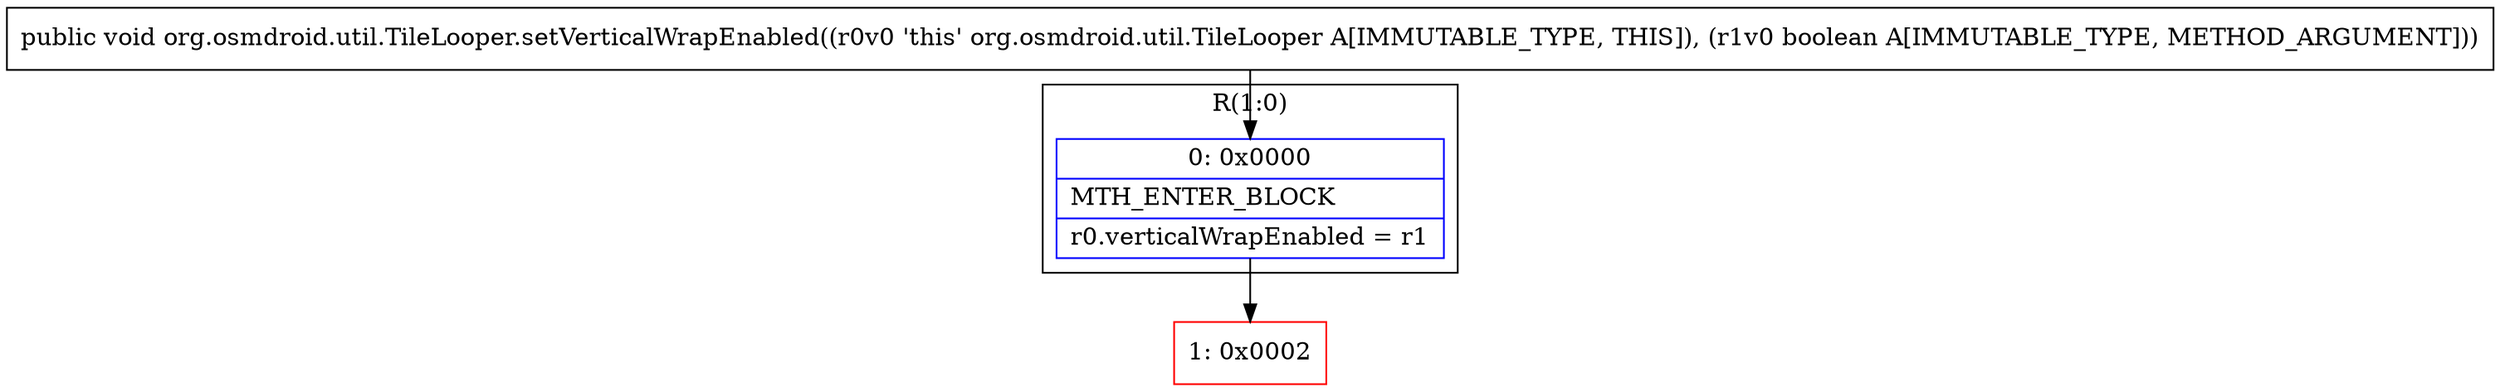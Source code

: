digraph "CFG fororg.osmdroid.util.TileLooper.setVerticalWrapEnabled(Z)V" {
subgraph cluster_Region_192629869 {
label = "R(1:0)";
node [shape=record,color=blue];
Node_0 [shape=record,label="{0\:\ 0x0000|MTH_ENTER_BLOCK\l|r0.verticalWrapEnabled = r1\l}"];
}
Node_1 [shape=record,color=red,label="{1\:\ 0x0002}"];
MethodNode[shape=record,label="{public void org.osmdroid.util.TileLooper.setVerticalWrapEnabled((r0v0 'this' org.osmdroid.util.TileLooper A[IMMUTABLE_TYPE, THIS]), (r1v0 boolean A[IMMUTABLE_TYPE, METHOD_ARGUMENT])) }"];
MethodNode -> Node_0;
Node_0 -> Node_1;
}

